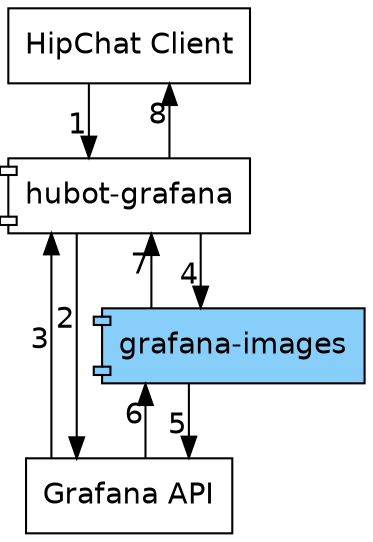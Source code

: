 digraph grafana_images {
  /*
  Author: Michael Lanyon
  Use the graphviz dot tool to generate a PDF/PNG:
  dot grafana-images.dot -Tsvg -o ../images/grafana-images-diagram.svg
  */
  rankdir=TB;
  graph [fontname="Helvetica", style=filled, splines=ortho];
  node [fontname="Helvetica"];
  edge [fontname="Helvetica"];


  HipChat[shape="box", label="HipChat Client"];
  Grafana[shape="box", label="Grafana API"];
  GrafanaImages[shape="component", label="grafana-images", style=filled, fillcolor="lightskyblue"]
  Hubot[shape="component", label="hubot-grafana"];


  HipChat->Hubot [xlabel=1]
  Hubot->Grafana [xlabel=2]
  Grafana->Hubot [xlabel=3]
  Hubot->GrafanaImages [xlabel=4]
  GrafanaImages->Grafana [xlabel=5]
  Grafana->GrafanaImages [xlabel=6]
  GrafanaImages->Hubot [xlabel=7]
  Hubot->HipChat [xlabel=8]
}
